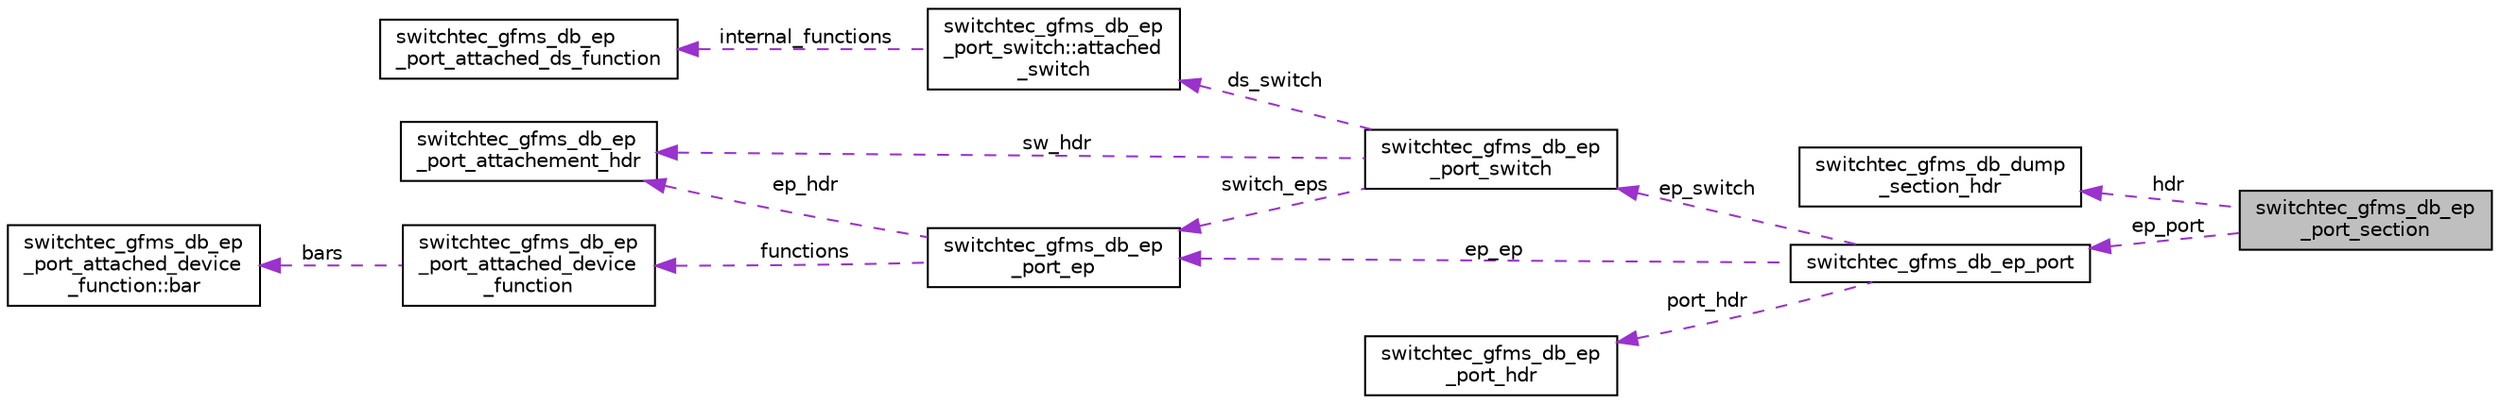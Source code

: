 digraph "switchtec_gfms_db_ep_port_section"
{
 // LATEX_PDF_SIZE
  edge [fontname="Helvetica",fontsize="10",labelfontname="Helvetica",labelfontsize="10"];
  node [fontname="Helvetica",fontsize="10",shape=record];
  rankdir="LR";
  Node1 [label="switchtec_gfms_db_ep\l_port_section",height=0.2,width=0.4,color="black", fillcolor="grey75", style="filled", fontcolor="black",tooltip=" "];
  Node2 -> Node1 [dir="back",color="darkorchid3",fontsize="10",style="dashed",label=" hdr" ,fontname="Helvetica"];
  Node2 [label="switchtec_gfms_db_dump\l_section_hdr",height=0.2,width=0.4,color="black", fillcolor="white", style="filled",URL="$structswitchtec__gfms__db__dump__section__hdr.html",tooltip=" "];
  Node3 -> Node1 [dir="back",color="darkorchid3",fontsize="10",style="dashed",label=" ep_port" ,fontname="Helvetica"];
  Node3 [label="switchtec_gfms_db_ep_port",height=0.2,width=0.4,color="black", fillcolor="white", style="filled",URL="$structswitchtec__gfms__db__ep__port.html",tooltip=" "];
  Node4 -> Node3 [dir="back",color="darkorchid3",fontsize="10",style="dashed",label=" ep_switch" ,fontname="Helvetica"];
  Node4 [label="switchtec_gfms_db_ep\l_port_switch",height=0.2,width=0.4,color="black", fillcolor="white", style="filled",URL="$structswitchtec__gfms__db__ep__port__switch.html",tooltip=" "];
  Node5 -> Node4 [dir="back",color="darkorchid3",fontsize="10",style="dashed",label=" ds_switch" ,fontname="Helvetica"];
  Node5 [label="switchtec_gfms_db_ep\l_port_switch::attached\l_switch",height=0.2,width=0.4,color="black", fillcolor="white", style="filled",URL="$structswitchtec__gfms__db__ep__port__switch_1_1attached__switch.html",tooltip=" "];
  Node6 -> Node5 [dir="back",color="darkorchid3",fontsize="10",style="dashed",label=" internal_functions" ,fontname="Helvetica"];
  Node6 [label="switchtec_gfms_db_ep\l_port_attached_ds_function",height=0.2,width=0.4,color="black", fillcolor="white", style="filled",URL="$structswitchtec__gfms__db__ep__port__attached__ds__function.html",tooltip=" "];
  Node7 -> Node4 [dir="back",color="darkorchid3",fontsize="10",style="dashed",label=" sw_hdr" ,fontname="Helvetica"];
  Node7 [label="switchtec_gfms_db_ep\l_port_attachement_hdr",height=0.2,width=0.4,color="black", fillcolor="white", style="filled",URL="$structswitchtec__gfms__db__ep__port__attachement__hdr.html",tooltip=" "];
  Node8 -> Node4 [dir="back",color="darkorchid3",fontsize="10",style="dashed",label=" switch_eps" ,fontname="Helvetica"];
  Node8 [label="switchtec_gfms_db_ep\l_port_ep",height=0.2,width=0.4,color="black", fillcolor="white", style="filled",URL="$structswitchtec__gfms__db__ep__port__ep.html",tooltip=" "];
  Node7 -> Node8 [dir="back",color="darkorchid3",fontsize="10",style="dashed",label=" ep_hdr" ,fontname="Helvetica"];
  Node9 -> Node8 [dir="back",color="darkorchid3",fontsize="10",style="dashed",label=" functions" ,fontname="Helvetica"];
  Node9 [label="switchtec_gfms_db_ep\l_port_attached_device\l_function",height=0.2,width=0.4,color="black", fillcolor="white", style="filled",URL="$structswitchtec__gfms__db__ep__port__attached__device__function.html",tooltip=" "];
  Node10 -> Node9 [dir="back",color="darkorchid3",fontsize="10",style="dashed",label=" bars" ,fontname="Helvetica"];
  Node10 [label="switchtec_gfms_db_ep\l_port_attached_device\l_function::bar",height=0.2,width=0.4,color="black", fillcolor="white", style="filled",URL="$structswitchtec__gfms__db__ep__port__attached__device__function_1_1bar.html",tooltip=" "];
  Node11 -> Node3 [dir="back",color="darkorchid3",fontsize="10",style="dashed",label=" port_hdr" ,fontname="Helvetica"];
  Node11 [label="switchtec_gfms_db_ep\l_port_hdr",height=0.2,width=0.4,color="black", fillcolor="white", style="filled",URL="$structswitchtec__gfms__db__ep__port__hdr.html",tooltip=" "];
  Node8 -> Node3 [dir="back",color="darkorchid3",fontsize="10",style="dashed",label=" ep_ep" ,fontname="Helvetica"];
}
